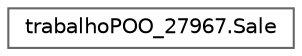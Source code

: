 digraph "Graphical Class Hierarchy"
{
 // LATEX_PDF_SIZE
  bgcolor="transparent";
  edge [fontname=Helvetica,fontsize=10,labelfontname=Helvetica,labelfontsize=10];
  node [fontname=Helvetica,fontsize=10,shape=box,height=0.2,width=0.4];
  rankdir="LR";
  Node0 [id="Node000000",label="trabalhoPOO_27967.Sale",height=0.2,width=0.4,color="grey40", fillcolor="white", style="filled",URL="$classtrabalho_p_o_o__27967_1_1_sale.html",tooltip="Purpose: Definition of Sale and methods to deal with Sale operations. Created by: Jose Alves a27967 C..."];
}
